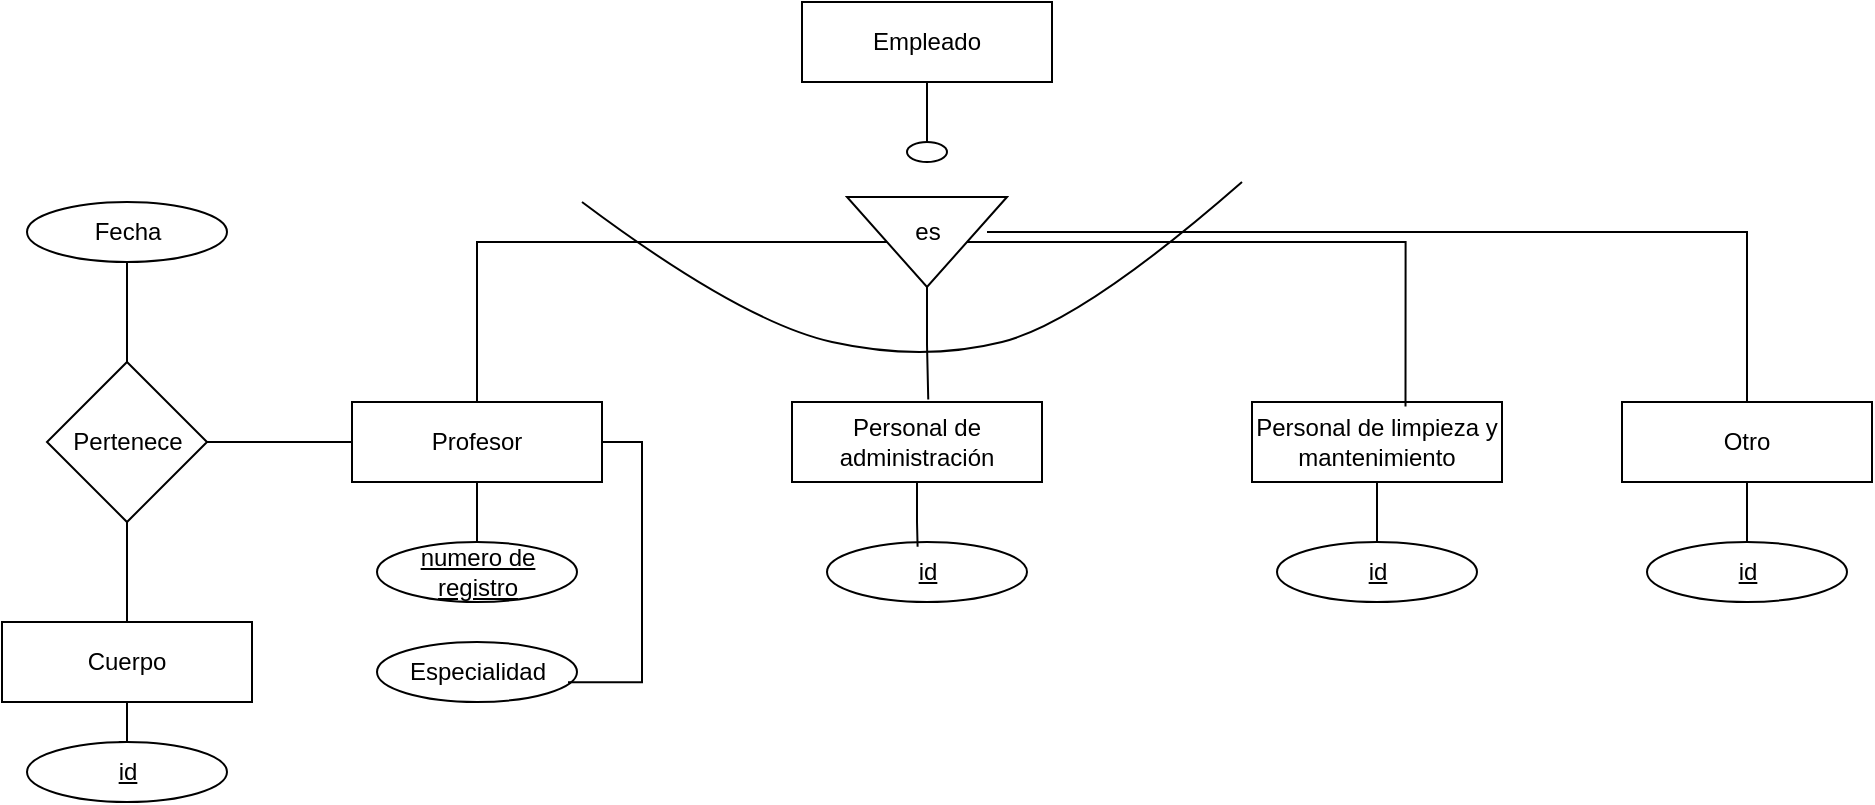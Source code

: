 <mxfile version="22.0.4" type="github">
  <diagram name="Página-1" id="AebKi8EW-Pnt48Jh7yYN">
    <mxGraphModel dx="1525" dy="1728" grid="1" gridSize="10" guides="1" tooltips="1" connect="1" arrows="1" fold="1" page="1" pageScale="1" pageWidth="1169" pageHeight="827" math="0" shadow="0">
      <root>
        <mxCell id="0" />
        <mxCell id="1" parent="0" />
        <mxCell id="fGMlR5X2AkecYxTLzckN-9" style="edgeStyle=orthogonalEdgeStyle;rounded=0;orthogonalLoop=1;jettySize=auto;html=1;entryX=0.5;entryY=0;entryDx=0;entryDy=0;endArrow=none;endFill=0;" edge="1" parent="1" source="fGMlR5X2AkecYxTLzckN-1" target="fGMlR5X2AkecYxTLzckN-8">
          <mxGeometry relative="1" as="geometry" />
        </mxCell>
        <mxCell id="fGMlR5X2AkecYxTLzckN-1" value="&lt;div&gt;Empleado&lt;/div&gt;" style="whiteSpace=wrap;html=1;align=center;" vertex="1" parent="1">
          <mxGeometry x="410" y="100" width="125" height="40" as="geometry" />
        </mxCell>
        <mxCell id="fGMlR5X2AkecYxTLzckN-37" style="edgeStyle=orthogonalEdgeStyle;rounded=0;orthogonalLoop=1;jettySize=auto;html=1;entryX=0.5;entryY=0;entryDx=0;entryDy=0;endArrow=none;endFill=0;" edge="1" parent="1" source="fGMlR5X2AkecYxTLzckN-2" target="fGMlR5X2AkecYxTLzckN-20">
          <mxGeometry relative="1" as="geometry" />
        </mxCell>
        <mxCell id="fGMlR5X2AkecYxTLzckN-2" value="Profesor" style="whiteSpace=wrap;html=1;align=center;" vertex="1" parent="1">
          <mxGeometry x="185" y="300" width="125" height="40" as="geometry" />
        </mxCell>
        <mxCell id="fGMlR5X2AkecYxTLzckN-3" value="Personal de administración" style="whiteSpace=wrap;html=1;align=center;" vertex="1" parent="1">
          <mxGeometry x="405" y="300" width="125" height="40" as="geometry" />
        </mxCell>
        <mxCell id="fGMlR5X2AkecYxTLzckN-35" value="" style="edgeStyle=orthogonalEdgeStyle;rounded=0;orthogonalLoop=1;jettySize=auto;html=1;endArrow=none;endFill=0;" edge="1" parent="1" source="fGMlR5X2AkecYxTLzckN-4" target="fGMlR5X2AkecYxTLzckN-19">
          <mxGeometry relative="1" as="geometry" />
        </mxCell>
        <mxCell id="fGMlR5X2AkecYxTLzckN-4" value="Personal de limpieza y mantenimiento" style="whiteSpace=wrap;html=1;align=center;" vertex="1" parent="1">
          <mxGeometry x="635" y="300" width="125" height="40" as="geometry" />
        </mxCell>
        <mxCell id="fGMlR5X2AkecYxTLzckN-10" style="edgeStyle=orthogonalEdgeStyle;rounded=0;orthogonalLoop=1;jettySize=auto;html=1;entryX=0.5;entryY=0;entryDx=0;entryDy=0;endArrow=none;endFill=0;" edge="1" parent="1" source="fGMlR5X2AkecYxTLzckN-6" target="fGMlR5X2AkecYxTLzckN-2">
          <mxGeometry relative="1" as="geometry" />
        </mxCell>
        <mxCell id="fGMlR5X2AkecYxTLzckN-6" value="" style="triangle;whiteSpace=wrap;html=1;rotation=90;" vertex="1" parent="1">
          <mxGeometry x="450" y="180" width="45" height="80" as="geometry" />
        </mxCell>
        <mxCell id="fGMlR5X2AkecYxTLzckN-8" value="" style="ellipse;whiteSpace=wrap;html=1;" vertex="1" parent="1">
          <mxGeometry x="462.5" y="170" width="20" height="10" as="geometry" />
        </mxCell>
        <mxCell id="fGMlR5X2AkecYxTLzckN-11" style="edgeStyle=orthogonalEdgeStyle;rounded=0;orthogonalLoop=1;jettySize=auto;html=1;entryX=0.614;entryY=0.056;entryDx=0;entryDy=0;entryPerimeter=0;endArrow=none;endFill=0;" edge="1" parent="1" source="fGMlR5X2AkecYxTLzckN-6" target="fGMlR5X2AkecYxTLzckN-4">
          <mxGeometry relative="1" as="geometry" />
        </mxCell>
        <mxCell id="fGMlR5X2AkecYxTLzckN-12" style="edgeStyle=orthogonalEdgeStyle;rounded=0;orthogonalLoop=1;jettySize=auto;html=1;entryX=0.545;entryY=-0.03;entryDx=0;entryDy=0;entryPerimeter=0;endArrow=none;endFill=0;" edge="1" parent="1" source="fGMlR5X2AkecYxTLzckN-6" target="fGMlR5X2AkecYxTLzckN-3">
          <mxGeometry relative="1" as="geometry" />
        </mxCell>
        <mxCell id="fGMlR5X2AkecYxTLzckN-13" value="" style="curved=1;endArrow=none;html=1;rounded=0;endFill=0;" edge="1" parent="1">
          <mxGeometry width="50" height="50" relative="1" as="geometry">
            <mxPoint x="300" y="200" as="sourcePoint" />
            <mxPoint x="630" y="190" as="targetPoint" />
            <Array as="points">
              <mxPoint x="380" y="260" />
              <mxPoint x="470" y="280" />
              <mxPoint x="550" y="260" />
            </Array>
          </mxGeometry>
        </mxCell>
        <mxCell id="fGMlR5X2AkecYxTLzckN-23" style="edgeStyle=orthogonalEdgeStyle;rounded=0;orthogonalLoop=1;jettySize=auto;html=1;entryX=0.5;entryY=0;entryDx=0;entryDy=0;endArrow=none;endFill=0;" edge="1" parent="1" source="fGMlR5X2AkecYxTLzckN-15" target="fGMlR5X2AkecYxTLzckN-22">
          <mxGeometry relative="1" as="geometry" />
        </mxCell>
        <mxCell id="fGMlR5X2AkecYxTLzckN-15" value="es" style="text;html=1;strokeColor=none;fillColor=none;align=center;verticalAlign=middle;whiteSpace=wrap;rounded=0;" vertex="1" parent="1">
          <mxGeometry x="442.5" y="200" width="60" height="30" as="geometry" />
        </mxCell>
        <mxCell id="fGMlR5X2AkecYxTLzckN-17" value="id" style="ellipse;whiteSpace=wrap;html=1;align=center;fontStyle=4;" vertex="1" parent="1">
          <mxGeometry x="422.5" y="370" width="100" height="30" as="geometry" />
        </mxCell>
        <mxCell id="fGMlR5X2AkecYxTLzckN-19" value="id" style="ellipse;whiteSpace=wrap;html=1;align=center;fontStyle=4;" vertex="1" parent="1">
          <mxGeometry x="647.5" y="370" width="100" height="30" as="geometry" />
        </mxCell>
        <mxCell id="fGMlR5X2AkecYxTLzckN-20" value="numero de registro" style="ellipse;whiteSpace=wrap;html=1;align=center;fontStyle=4;" vertex="1" parent="1">
          <mxGeometry x="197.5" y="370" width="100" height="30" as="geometry" />
        </mxCell>
        <mxCell id="fGMlR5X2AkecYxTLzckN-21" value="Especialidad" style="ellipse;whiteSpace=wrap;html=1;align=center;" vertex="1" parent="1">
          <mxGeometry x="197.5" y="420" width="100" height="30" as="geometry" />
        </mxCell>
        <mxCell id="fGMlR5X2AkecYxTLzckN-36" style="edgeStyle=orthogonalEdgeStyle;rounded=0;orthogonalLoop=1;jettySize=auto;html=1;endArrow=none;endFill=0;" edge="1" parent="1" source="fGMlR5X2AkecYxTLzckN-22" target="fGMlR5X2AkecYxTLzckN-24">
          <mxGeometry relative="1" as="geometry" />
        </mxCell>
        <mxCell id="fGMlR5X2AkecYxTLzckN-22" value="Otro" style="whiteSpace=wrap;html=1;align=center;" vertex="1" parent="1">
          <mxGeometry x="820" y="300" width="125" height="40" as="geometry" />
        </mxCell>
        <mxCell id="fGMlR5X2AkecYxTLzckN-24" value="id" style="ellipse;whiteSpace=wrap;html=1;align=center;fontStyle=4;" vertex="1" parent="1">
          <mxGeometry x="832.5" y="370" width="100" height="30" as="geometry" />
        </mxCell>
        <mxCell id="fGMlR5X2AkecYxTLzckN-25" value="Cuerpo" style="whiteSpace=wrap;html=1;align=center;" vertex="1" parent="1">
          <mxGeometry x="10" y="410" width="125" height="40" as="geometry" />
        </mxCell>
        <mxCell id="fGMlR5X2AkecYxTLzckN-27" style="edgeStyle=orthogonalEdgeStyle;rounded=0;orthogonalLoop=1;jettySize=auto;html=1;entryX=0;entryY=0.5;entryDx=0;entryDy=0;endArrow=none;endFill=0;" edge="1" parent="1" source="fGMlR5X2AkecYxTLzckN-26" target="fGMlR5X2AkecYxTLzckN-2">
          <mxGeometry relative="1" as="geometry" />
        </mxCell>
        <mxCell id="fGMlR5X2AkecYxTLzckN-28" style="edgeStyle=orthogonalEdgeStyle;rounded=0;orthogonalLoop=1;jettySize=auto;html=1;entryX=0.5;entryY=0;entryDx=0;entryDy=0;endArrow=none;endFill=0;" edge="1" parent="1" source="fGMlR5X2AkecYxTLzckN-26" target="fGMlR5X2AkecYxTLzckN-25">
          <mxGeometry relative="1" as="geometry" />
        </mxCell>
        <mxCell id="fGMlR5X2AkecYxTLzckN-26" value="Pertenece" style="rhombus;whiteSpace=wrap;html=1;" vertex="1" parent="1">
          <mxGeometry x="32.5" y="280" width="80" height="80" as="geometry" />
        </mxCell>
        <mxCell id="fGMlR5X2AkecYxTLzckN-29" value="id" style="ellipse;whiteSpace=wrap;html=1;align=center;fontStyle=4;" vertex="1" parent="1">
          <mxGeometry x="22.5" y="470" width="100" height="30" as="geometry" />
        </mxCell>
        <mxCell id="fGMlR5X2AkecYxTLzckN-31" style="edgeStyle=orthogonalEdgeStyle;rounded=0;orthogonalLoop=1;jettySize=auto;html=1;endArrow=none;endFill=0;" edge="1" parent="1" source="fGMlR5X2AkecYxTLzckN-30" target="fGMlR5X2AkecYxTLzckN-26">
          <mxGeometry relative="1" as="geometry" />
        </mxCell>
        <mxCell id="fGMlR5X2AkecYxTLzckN-30" value="Fecha" style="ellipse;whiteSpace=wrap;html=1;align=center;" vertex="1" parent="1">
          <mxGeometry x="22.5" y="200" width="100" height="30" as="geometry" />
        </mxCell>
        <mxCell id="fGMlR5X2AkecYxTLzckN-32" style="edgeStyle=orthogonalEdgeStyle;rounded=0;orthogonalLoop=1;jettySize=auto;html=1;entryX=0.459;entryY=-0.014;entryDx=0;entryDy=0;entryPerimeter=0;endArrow=none;endFill=0;" edge="1" parent="1" source="fGMlR5X2AkecYxTLzckN-25" target="fGMlR5X2AkecYxTLzckN-29">
          <mxGeometry relative="1" as="geometry" />
        </mxCell>
        <mxCell id="fGMlR5X2AkecYxTLzckN-34" style="edgeStyle=orthogonalEdgeStyle;rounded=0;orthogonalLoop=1;jettySize=auto;html=1;entryX=0.453;entryY=0.078;entryDx=0;entryDy=0;entryPerimeter=0;endArrow=none;endFill=0;" edge="1" parent="1" source="fGMlR5X2AkecYxTLzckN-3" target="fGMlR5X2AkecYxTLzckN-17">
          <mxGeometry relative="1" as="geometry" />
        </mxCell>
        <mxCell id="fGMlR5X2AkecYxTLzckN-38" style="edgeStyle=orthogonalEdgeStyle;rounded=0;orthogonalLoop=1;jettySize=auto;html=1;entryX=0.955;entryY=0.671;entryDx=0;entryDy=0;entryPerimeter=0;endArrow=none;endFill=0;" edge="1" parent="1" source="fGMlR5X2AkecYxTLzckN-2" target="fGMlR5X2AkecYxTLzckN-21">
          <mxGeometry relative="1" as="geometry">
            <Array as="points">
              <mxPoint x="330" y="320" />
              <mxPoint x="330" y="440" />
            </Array>
          </mxGeometry>
        </mxCell>
      </root>
    </mxGraphModel>
  </diagram>
</mxfile>
